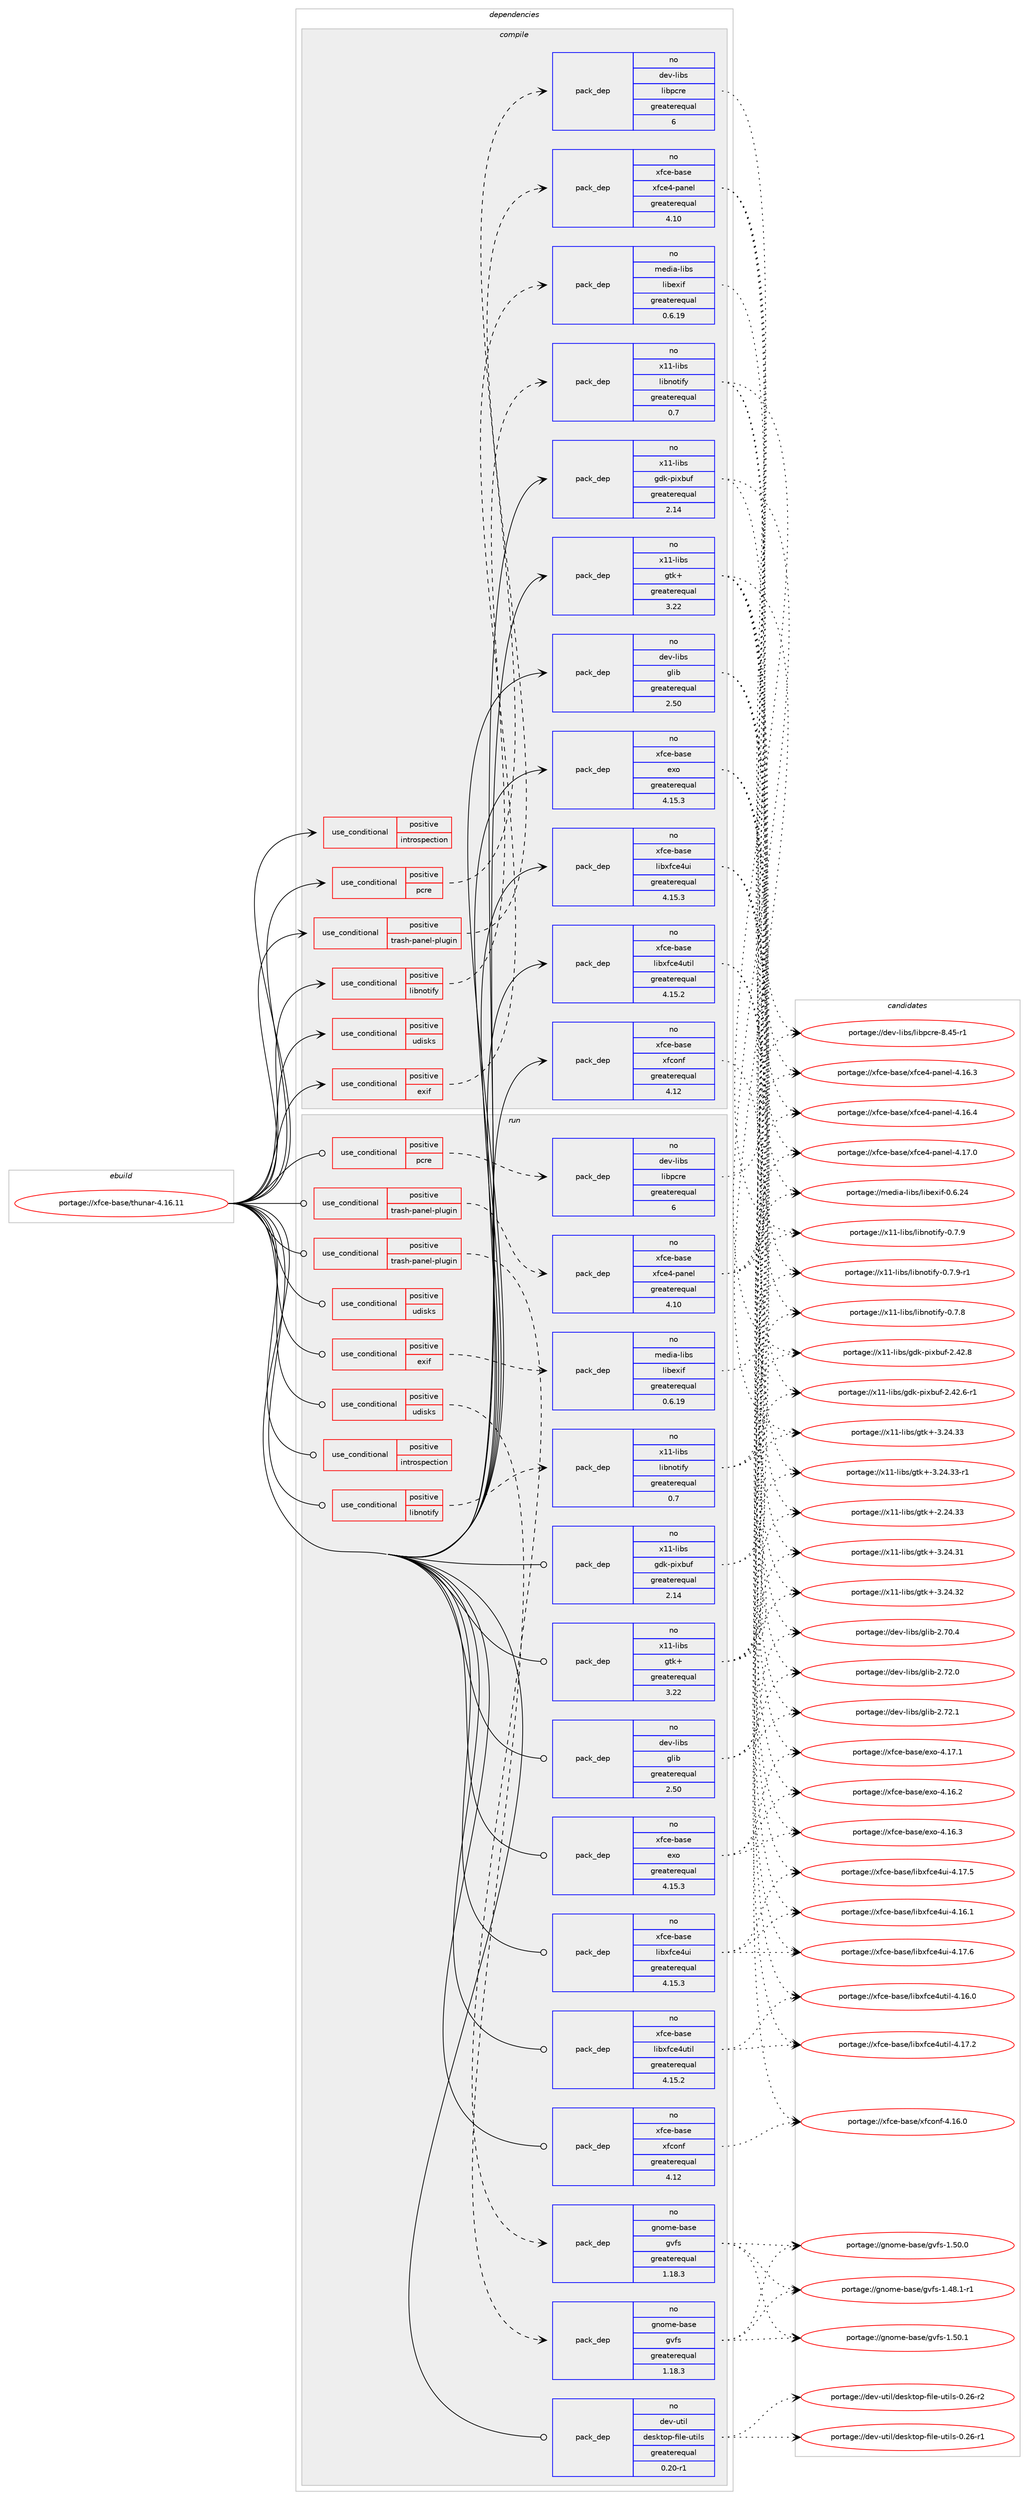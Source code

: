 digraph prolog {

# *************
# Graph options
# *************

newrank=true;
concentrate=true;
compound=true;
graph [rankdir=LR,fontname=Helvetica,fontsize=10,ranksep=1.5];#, ranksep=2.5, nodesep=0.2];
edge  [arrowhead=vee];
node  [fontname=Helvetica,fontsize=10];

# **********
# The ebuild
# **********

subgraph cluster_leftcol {
color=gray;
rank=same;
label=<<i>ebuild</i>>;
id [label="portage://xfce-base/thunar-4.16.11", color=red, width=4, href="../xfce-base/thunar-4.16.11.svg"];
}

# ****************
# The dependencies
# ****************

subgraph cluster_midcol {
color=gray;
label=<<i>dependencies</i>>;
subgraph cluster_compile {
fillcolor="#eeeeee";
style=filled;
label=<<i>compile</i>>;
subgraph cond426 {
dependency2108 [label=<<TABLE BORDER="0" CELLBORDER="1" CELLSPACING="0" CELLPADDING="4"><TR><TD ROWSPAN="3" CELLPADDING="10">use_conditional</TD></TR><TR><TD>positive</TD></TR><TR><TD>exif</TD></TR></TABLE>>, shape=none, color=red];
subgraph pack1578 {
dependency2109 [label=<<TABLE BORDER="0" CELLBORDER="1" CELLSPACING="0" CELLPADDING="4" WIDTH="220"><TR><TD ROWSPAN="6" CELLPADDING="30">pack_dep</TD></TR><TR><TD WIDTH="110">no</TD></TR><TR><TD>media-libs</TD></TR><TR><TD>libexif</TD></TR><TR><TD>greaterequal</TD></TR><TR><TD>0.6.19</TD></TR></TABLE>>, shape=none, color=blue];
}
dependency2108:e -> dependency2109:w [weight=20,style="dashed",arrowhead="vee"];
}
id:e -> dependency2108:w [weight=20,style="solid",arrowhead="vee"];
subgraph cond427 {
dependency2110 [label=<<TABLE BORDER="0" CELLBORDER="1" CELLSPACING="0" CELLPADDING="4"><TR><TD ROWSPAN="3" CELLPADDING="10">use_conditional</TD></TR><TR><TD>positive</TD></TR><TR><TD>introspection</TD></TR></TABLE>>, shape=none, color=red];
# *** BEGIN UNKNOWN DEPENDENCY TYPE (TODO) ***
# dependency2110 -> package_dependency(portage://xfce-base/thunar-4.16.11,install,no,dev-libs,gobject-introspection,none,[,,],any_same_slot,[])
# *** END UNKNOWN DEPENDENCY TYPE (TODO) ***

}
id:e -> dependency2110:w [weight=20,style="solid",arrowhead="vee"];
subgraph cond428 {
dependency2111 [label=<<TABLE BORDER="0" CELLBORDER="1" CELLSPACING="0" CELLPADDING="4"><TR><TD ROWSPAN="3" CELLPADDING="10">use_conditional</TD></TR><TR><TD>positive</TD></TR><TR><TD>libnotify</TD></TR></TABLE>>, shape=none, color=red];
subgraph pack1579 {
dependency2112 [label=<<TABLE BORDER="0" CELLBORDER="1" CELLSPACING="0" CELLPADDING="4" WIDTH="220"><TR><TD ROWSPAN="6" CELLPADDING="30">pack_dep</TD></TR><TR><TD WIDTH="110">no</TD></TR><TR><TD>x11-libs</TD></TR><TR><TD>libnotify</TD></TR><TR><TD>greaterequal</TD></TR><TR><TD>0.7</TD></TR></TABLE>>, shape=none, color=blue];
}
dependency2111:e -> dependency2112:w [weight=20,style="dashed",arrowhead="vee"];
}
id:e -> dependency2111:w [weight=20,style="solid",arrowhead="vee"];
subgraph cond429 {
dependency2113 [label=<<TABLE BORDER="0" CELLBORDER="1" CELLSPACING="0" CELLPADDING="4"><TR><TD ROWSPAN="3" CELLPADDING="10">use_conditional</TD></TR><TR><TD>positive</TD></TR><TR><TD>pcre</TD></TR></TABLE>>, shape=none, color=red];
subgraph pack1580 {
dependency2114 [label=<<TABLE BORDER="0" CELLBORDER="1" CELLSPACING="0" CELLPADDING="4" WIDTH="220"><TR><TD ROWSPAN="6" CELLPADDING="30">pack_dep</TD></TR><TR><TD WIDTH="110">no</TD></TR><TR><TD>dev-libs</TD></TR><TR><TD>libpcre</TD></TR><TR><TD>greaterequal</TD></TR><TR><TD>6</TD></TR></TABLE>>, shape=none, color=blue];
}
dependency2113:e -> dependency2114:w [weight=20,style="dashed",arrowhead="vee"];
}
id:e -> dependency2113:w [weight=20,style="solid",arrowhead="vee"];
subgraph cond430 {
dependency2115 [label=<<TABLE BORDER="0" CELLBORDER="1" CELLSPACING="0" CELLPADDING="4"><TR><TD ROWSPAN="3" CELLPADDING="10">use_conditional</TD></TR><TR><TD>positive</TD></TR><TR><TD>trash-panel-plugin</TD></TR></TABLE>>, shape=none, color=red];
subgraph pack1581 {
dependency2116 [label=<<TABLE BORDER="0" CELLBORDER="1" CELLSPACING="0" CELLPADDING="4" WIDTH="220"><TR><TD ROWSPAN="6" CELLPADDING="30">pack_dep</TD></TR><TR><TD WIDTH="110">no</TD></TR><TR><TD>xfce-base</TD></TR><TR><TD>xfce4-panel</TD></TR><TR><TD>greaterequal</TD></TR><TR><TD>4.10</TD></TR></TABLE>>, shape=none, color=blue];
}
dependency2115:e -> dependency2116:w [weight=20,style="dashed",arrowhead="vee"];
}
id:e -> dependency2115:w [weight=20,style="solid",arrowhead="vee"];
subgraph cond431 {
dependency2117 [label=<<TABLE BORDER="0" CELLBORDER="1" CELLSPACING="0" CELLPADDING="4"><TR><TD ROWSPAN="3" CELLPADDING="10">use_conditional</TD></TR><TR><TD>positive</TD></TR><TR><TD>udisks</TD></TR></TABLE>>, shape=none, color=red];
# *** BEGIN UNKNOWN DEPENDENCY TYPE (TODO) ***
# dependency2117 -> package_dependency(portage://xfce-base/thunar-4.16.11,install,no,dev-libs,libgudev,none,[,,],any_same_slot,[])
# *** END UNKNOWN DEPENDENCY TYPE (TODO) ***

}
id:e -> dependency2117:w [weight=20,style="solid",arrowhead="vee"];
subgraph pack1582 {
dependency2118 [label=<<TABLE BORDER="0" CELLBORDER="1" CELLSPACING="0" CELLPADDING="4" WIDTH="220"><TR><TD ROWSPAN="6" CELLPADDING="30">pack_dep</TD></TR><TR><TD WIDTH="110">no</TD></TR><TR><TD>dev-libs</TD></TR><TR><TD>glib</TD></TR><TR><TD>greaterequal</TD></TR><TR><TD>2.50</TD></TR></TABLE>>, shape=none, color=blue];
}
id:e -> dependency2118:w [weight=20,style="solid",arrowhead="vee"];
subgraph pack1583 {
dependency2119 [label=<<TABLE BORDER="0" CELLBORDER="1" CELLSPACING="0" CELLPADDING="4" WIDTH="220"><TR><TD ROWSPAN="6" CELLPADDING="30">pack_dep</TD></TR><TR><TD WIDTH="110">no</TD></TR><TR><TD>x11-libs</TD></TR><TR><TD>gdk-pixbuf</TD></TR><TR><TD>greaterequal</TD></TR><TR><TD>2.14</TD></TR></TABLE>>, shape=none, color=blue];
}
id:e -> dependency2119:w [weight=20,style="solid",arrowhead="vee"];
subgraph pack1584 {
dependency2120 [label=<<TABLE BORDER="0" CELLBORDER="1" CELLSPACING="0" CELLPADDING="4" WIDTH="220"><TR><TD ROWSPAN="6" CELLPADDING="30">pack_dep</TD></TR><TR><TD WIDTH="110">no</TD></TR><TR><TD>x11-libs</TD></TR><TR><TD>gtk+</TD></TR><TR><TD>greaterequal</TD></TR><TR><TD>3.22</TD></TR></TABLE>>, shape=none, color=blue];
}
id:e -> dependency2120:w [weight=20,style="solid",arrowhead="vee"];
subgraph pack1585 {
dependency2121 [label=<<TABLE BORDER="0" CELLBORDER="1" CELLSPACING="0" CELLPADDING="4" WIDTH="220"><TR><TD ROWSPAN="6" CELLPADDING="30">pack_dep</TD></TR><TR><TD WIDTH="110">no</TD></TR><TR><TD>xfce-base</TD></TR><TR><TD>exo</TD></TR><TR><TD>greaterequal</TD></TR><TR><TD>4.15.3</TD></TR></TABLE>>, shape=none, color=blue];
}
id:e -> dependency2121:w [weight=20,style="solid",arrowhead="vee"];
subgraph pack1586 {
dependency2122 [label=<<TABLE BORDER="0" CELLBORDER="1" CELLSPACING="0" CELLPADDING="4" WIDTH="220"><TR><TD ROWSPAN="6" CELLPADDING="30">pack_dep</TD></TR><TR><TD WIDTH="110">no</TD></TR><TR><TD>xfce-base</TD></TR><TR><TD>libxfce4ui</TD></TR><TR><TD>greaterequal</TD></TR><TR><TD>4.15.3</TD></TR></TABLE>>, shape=none, color=blue];
}
id:e -> dependency2122:w [weight=20,style="solid",arrowhead="vee"];
subgraph pack1587 {
dependency2123 [label=<<TABLE BORDER="0" CELLBORDER="1" CELLSPACING="0" CELLPADDING="4" WIDTH="220"><TR><TD ROWSPAN="6" CELLPADDING="30">pack_dep</TD></TR><TR><TD WIDTH="110">no</TD></TR><TR><TD>xfce-base</TD></TR><TR><TD>libxfce4util</TD></TR><TR><TD>greaterequal</TD></TR><TR><TD>4.15.2</TD></TR></TABLE>>, shape=none, color=blue];
}
id:e -> dependency2123:w [weight=20,style="solid",arrowhead="vee"];
subgraph pack1588 {
dependency2124 [label=<<TABLE BORDER="0" CELLBORDER="1" CELLSPACING="0" CELLPADDING="4" WIDTH="220"><TR><TD ROWSPAN="6" CELLPADDING="30">pack_dep</TD></TR><TR><TD WIDTH="110">no</TD></TR><TR><TD>xfce-base</TD></TR><TR><TD>xfconf</TD></TR><TR><TD>greaterequal</TD></TR><TR><TD>4.12</TD></TR></TABLE>>, shape=none, color=blue];
}
id:e -> dependency2124:w [weight=20,style="solid",arrowhead="vee"];
}
subgraph cluster_compileandrun {
fillcolor="#eeeeee";
style=filled;
label=<<i>compile and run</i>>;
}
subgraph cluster_run {
fillcolor="#eeeeee";
style=filled;
label=<<i>run</i>>;
subgraph cond432 {
dependency2125 [label=<<TABLE BORDER="0" CELLBORDER="1" CELLSPACING="0" CELLPADDING="4"><TR><TD ROWSPAN="3" CELLPADDING="10">use_conditional</TD></TR><TR><TD>positive</TD></TR><TR><TD>exif</TD></TR></TABLE>>, shape=none, color=red];
subgraph pack1589 {
dependency2126 [label=<<TABLE BORDER="0" CELLBORDER="1" CELLSPACING="0" CELLPADDING="4" WIDTH="220"><TR><TD ROWSPAN="6" CELLPADDING="30">pack_dep</TD></TR><TR><TD WIDTH="110">no</TD></TR><TR><TD>media-libs</TD></TR><TR><TD>libexif</TD></TR><TR><TD>greaterequal</TD></TR><TR><TD>0.6.19</TD></TR></TABLE>>, shape=none, color=blue];
}
dependency2125:e -> dependency2126:w [weight=20,style="dashed",arrowhead="vee"];
}
id:e -> dependency2125:w [weight=20,style="solid",arrowhead="odot"];
subgraph cond433 {
dependency2127 [label=<<TABLE BORDER="0" CELLBORDER="1" CELLSPACING="0" CELLPADDING="4"><TR><TD ROWSPAN="3" CELLPADDING="10">use_conditional</TD></TR><TR><TD>positive</TD></TR><TR><TD>introspection</TD></TR></TABLE>>, shape=none, color=red];
# *** BEGIN UNKNOWN DEPENDENCY TYPE (TODO) ***
# dependency2127 -> package_dependency(portage://xfce-base/thunar-4.16.11,run,no,dev-libs,gobject-introspection,none,[,,],any_same_slot,[])
# *** END UNKNOWN DEPENDENCY TYPE (TODO) ***

}
id:e -> dependency2127:w [weight=20,style="solid",arrowhead="odot"];
subgraph cond434 {
dependency2128 [label=<<TABLE BORDER="0" CELLBORDER="1" CELLSPACING="0" CELLPADDING="4"><TR><TD ROWSPAN="3" CELLPADDING="10">use_conditional</TD></TR><TR><TD>positive</TD></TR><TR><TD>libnotify</TD></TR></TABLE>>, shape=none, color=red];
subgraph pack1590 {
dependency2129 [label=<<TABLE BORDER="0" CELLBORDER="1" CELLSPACING="0" CELLPADDING="4" WIDTH="220"><TR><TD ROWSPAN="6" CELLPADDING="30">pack_dep</TD></TR><TR><TD WIDTH="110">no</TD></TR><TR><TD>x11-libs</TD></TR><TR><TD>libnotify</TD></TR><TR><TD>greaterequal</TD></TR><TR><TD>0.7</TD></TR></TABLE>>, shape=none, color=blue];
}
dependency2128:e -> dependency2129:w [weight=20,style="dashed",arrowhead="vee"];
}
id:e -> dependency2128:w [weight=20,style="solid",arrowhead="odot"];
subgraph cond435 {
dependency2130 [label=<<TABLE BORDER="0" CELLBORDER="1" CELLSPACING="0" CELLPADDING="4"><TR><TD ROWSPAN="3" CELLPADDING="10">use_conditional</TD></TR><TR><TD>positive</TD></TR><TR><TD>pcre</TD></TR></TABLE>>, shape=none, color=red];
subgraph pack1591 {
dependency2131 [label=<<TABLE BORDER="0" CELLBORDER="1" CELLSPACING="0" CELLPADDING="4" WIDTH="220"><TR><TD ROWSPAN="6" CELLPADDING="30">pack_dep</TD></TR><TR><TD WIDTH="110">no</TD></TR><TR><TD>dev-libs</TD></TR><TR><TD>libpcre</TD></TR><TR><TD>greaterequal</TD></TR><TR><TD>6</TD></TR></TABLE>>, shape=none, color=blue];
}
dependency2130:e -> dependency2131:w [weight=20,style="dashed",arrowhead="vee"];
}
id:e -> dependency2130:w [weight=20,style="solid",arrowhead="odot"];
subgraph cond436 {
dependency2132 [label=<<TABLE BORDER="0" CELLBORDER="1" CELLSPACING="0" CELLPADDING="4"><TR><TD ROWSPAN="3" CELLPADDING="10">use_conditional</TD></TR><TR><TD>positive</TD></TR><TR><TD>trash-panel-plugin</TD></TR></TABLE>>, shape=none, color=red];
subgraph pack1592 {
dependency2133 [label=<<TABLE BORDER="0" CELLBORDER="1" CELLSPACING="0" CELLPADDING="4" WIDTH="220"><TR><TD ROWSPAN="6" CELLPADDING="30">pack_dep</TD></TR><TR><TD WIDTH="110">no</TD></TR><TR><TD>gnome-base</TD></TR><TR><TD>gvfs</TD></TR><TR><TD>greaterequal</TD></TR><TR><TD>1.18.3</TD></TR></TABLE>>, shape=none, color=blue];
}
dependency2132:e -> dependency2133:w [weight=20,style="dashed",arrowhead="vee"];
}
id:e -> dependency2132:w [weight=20,style="solid",arrowhead="odot"];
subgraph cond437 {
dependency2134 [label=<<TABLE BORDER="0" CELLBORDER="1" CELLSPACING="0" CELLPADDING="4"><TR><TD ROWSPAN="3" CELLPADDING="10">use_conditional</TD></TR><TR><TD>positive</TD></TR><TR><TD>trash-panel-plugin</TD></TR></TABLE>>, shape=none, color=red];
subgraph pack1593 {
dependency2135 [label=<<TABLE BORDER="0" CELLBORDER="1" CELLSPACING="0" CELLPADDING="4" WIDTH="220"><TR><TD ROWSPAN="6" CELLPADDING="30">pack_dep</TD></TR><TR><TD WIDTH="110">no</TD></TR><TR><TD>xfce-base</TD></TR><TR><TD>xfce4-panel</TD></TR><TR><TD>greaterequal</TD></TR><TR><TD>4.10</TD></TR></TABLE>>, shape=none, color=blue];
}
dependency2134:e -> dependency2135:w [weight=20,style="dashed",arrowhead="vee"];
}
id:e -> dependency2134:w [weight=20,style="solid",arrowhead="odot"];
subgraph cond438 {
dependency2136 [label=<<TABLE BORDER="0" CELLBORDER="1" CELLSPACING="0" CELLPADDING="4"><TR><TD ROWSPAN="3" CELLPADDING="10">use_conditional</TD></TR><TR><TD>positive</TD></TR><TR><TD>udisks</TD></TR></TABLE>>, shape=none, color=red];
# *** BEGIN UNKNOWN DEPENDENCY TYPE (TODO) ***
# dependency2136 -> package_dependency(portage://xfce-base/thunar-4.16.11,run,no,dev-libs,libgudev,none,[,,],any_same_slot,[])
# *** END UNKNOWN DEPENDENCY TYPE (TODO) ***

}
id:e -> dependency2136:w [weight=20,style="solid",arrowhead="odot"];
subgraph cond439 {
dependency2137 [label=<<TABLE BORDER="0" CELLBORDER="1" CELLSPACING="0" CELLPADDING="4"><TR><TD ROWSPAN="3" CELLPADDING="10">use_conditional</TD></TR><TR><TD>positive</TD></TR><TR><TD>udisks</TD></TR></TABLE>>, shape=none, color=red];
# *** BEGIN UNKNOWN DEPENDENCY TYPE (TODO) ***
# dependency2137 -> package_dependency(portage://xfce-base/thunar-4.16.11,run,no,virtual,udev,none,[,,],[],[])
# *** END UNKNOWN DEPENDENCY TYPE (TODO) ***

subgraph pack1594 {
dependency2138 [label=<<TABLE BORDER="0" CELLBORDER="1" CELLSPACING="0" CELLPADDING="4" WIDTH="220"><TR><TD ROWSPAN="6" CELLPADDING="30">pack_dep</TD></TR><TR><TD WIDTH="110">no</TD></TR><TR><TD>gnome-base</TD></TR><TR><TD>gvfs</TD></TR><TR><TD>greaterequal</TD></TR><TR><TD>1.18.3</TD></TR></TABLE>>, shape=none, color=blue];
}
dependency2137:e -> dependency2138:w [weight=20,style="dashed",arrowhead="vee"];
}
id:e -> dependency2137:w [weight=20,style="solid",arrowhead="odot"];
subgraph pack1595 {
dependency2139 [label=<<TABLE BORDER="0" CELLBORDER="1" CELLSPACING="0" CELLPADDING="4" WIDTH="220"><TR><TD ROWSPAN="6" CELLPADDING="30">pack_dep</TD></TR><TR><TD WIDTH="110">no</TD></TR><TR><TD>dev-libs</TD></TR><TR><TD>glib</TD></TR><TR><TD>greaterequal</TD></TR><TR><TD>2.50</TD></TR></TABLE>>, shape=none, color=blue];
}
id:e -> dependency2139:w [weight=20,style="solid",arrowhead="odot"];
subgraph pack1596 {
dependency2140 [label=<<TABLE BORDER="0" CELLBORDER="1" CELLSPACING="0" CELLPADDING="4" WIDTH="220"><TR><TD ROWSPAN="6" CELLPADDING="30">pack_dep</TD></TR><TR><TD WIDTH="110">no</TD></TR><TR><TD>dev-util</TD></TR><TR><TD>desktop-file-utils</TD></TR><TR><TD>greaterequal</TD></TR><TR><TD>0.20-r1</TD></TR></TABLE>>, shape=none, color=blue];
}
id:e -> dependency2140:w [weight=20,style="solid",arrowhead="odot"];
subgraph pack1597 {
dependency2141 [label=<<TABLE BORDER="0" CELLBORDER="1" CELLSPACING="0" CELLPADDING="4" WIDTH="220"><TR><TD ROWSPAN="6" CELLPADDING="30">pack_dep</TD></TR><TR><TD WIDTH="110">no</TD></TR><TR><TD>x11-libs</TD></TR><TR><TD>gdk-pixbuf</TD></TR><TR><TD>greaterequal</TD></TR><TR><TD>2.14</TD></TR></TABLE>>, shape=none, color=blue];
}
id:e -> dependency2141:w [weight=20,style="solid",arrowhead="odot"];
subgraph pack1598 {
dependency2142 [label=<<TABLE BORDER="0" CELLBORDER="1" CELLSPACING="0" CELLPADDING="4" WIDTH="220"><TR><TD ROWSPAN="6" CELLPADDING="30">pack_dep</TD></TR><TR><TD WIDTH="110">no</TD></TR><TR><TD>x11-libs</TD></TR><TR><TD>gtk+</TD></TR><TR><TD>greaterequal</TD></TR><TR><TD>3.22</TD></TR></TABLE>>, shape=none, color=blue];
}
id:e -> dependency2142:w [weight=20,style="solid",arrowhead="odot"];
# *** BEGIN UNKNOWN DEPENDENCY TYPE (TODO) ***
# id -> package_dependency(portage://xfce-base/thunar-4.16.11,run,no,x11-misc,shared-mime-info,none,[,,],[],[])
# *** END UNKNOWN DEPENDENCY TYPE (TODO) ***

subgraph pack1599 {
dependency2143 [label=<<TABLE BORDER="0" CELLBORDER="1" CELLSPACING="0" CELLPADDING="4" WIDTH="220"><TR><TD ROWSPAN="6" CELLPADDING="30">pack_dep</TD></TR><TR><TD WIDTH="110">no</TD></TR><TR><TD>xfce-base</TD></TR><TR><TD>exo</TD></TR><TR><TD>greaterequal</TD></TR><TR><TD>4.15.3</TD></TR></TABLE>>, shape=none, color=blue];
}
id:e -> dependency2143:w [weight=20,style="solid",arrowhead="odot"];
subgraph pack1600 {
dependency2144 [label=<<TABLE BORDER="0" CELLBORDER="1" CELLSPACING="0" CELLPADDING="4" WIDTH="220"><TR><TD ROWSPAN="6" CELLPADDING="30">pack_dep</TD></TR><TR><TD WIDTH="110">no</TD></TR><TR><TD>xfce-base</TD></TR><TR><TD>libxfce4ui</TD></TR><TR><TD>greaterequal</TD></TR><TR><TD>4.15.3</TD></TR></TABLE>>, shape=none, color=blue];
}
id:e -> dependency2144:w [weight=20,style="solid",arrowhead="odot"];
subgraph pack1601 {
dependency2145 [label=<<TABLE BORDER="0" CELLBORDER="1" CELLSPACING="0" CELLPADDING="4" WIDTH="220"><TR><TD ROWSPAN="6" CELLPADDING="30">pack_dep</TD></TR><TR><TD WIDTH="110">no</TD></TR><TR><TD>xfce-base</TD></TR><TR><TD>libxfce4util</TD></TR><TR><TD>greaterequal</TD></TR><TR><TD>4.15.2</TD></TR></TABLE>>, shape=none, color=blue];
}
id:e -> dependency2145:w [weight=20,style="solid",arrowhead="odot"];
subgraph pack1602 {
dependency2146 [label=<<TABLE BORDER="0" CELLBORDER="1" CELLSPACING="0" CELLPADDING="4" WIDTH="220"><TR><TD ROWSPAN="6" CELLPADDING="30">pack_dep</TD></TR><TR><TD WIDTH="110">no</TD></TR><TR><TD>xfce-base</TD></TR><TR><TD>xfconf</TD></TR><TR><TD>greaterequal</TD></TR><TR><TD>4.12</TD></TR></TABLE>>, shape=none, color=blue];
}
id:e -> dependency2146:w [weight=20,style="solid",arrowhead="odot"];
}
}

# **************
# The candidates
# **************

subgraph cluster_choices {
rank=same;
color=gray;
label=<<i>candidates</i>>;

subgraph choice1578 {
color=black;
nodesep=1;
choice109101100105974510810598115471081059810112010510245484654465052 [label="portage://media-libs/libexif-0.6.24", color=red, width=4,href="../media-libs/libexif-0.6.24.svg"];
dependency2109:e -> choice109101100105974510810598115471081059810112010510245484654465052:w [style=dotted,weight="100"];
}
subgraph choice1579 {
color=black;
nodesep=1;
choice120494945108105981154710810598110111116105102121454846554656 [label="portage://x11-libs/libnotify-0.7.8", color=red, width=4,href="../x11-libs/libnotify-0.7.8.svg"];
choice120494945108105981154710810598110111116105102121454846554657 [label="portage://x11-libs/libnotify-0.7.9", color=red, width=4,href="../x11-libs/libnotify-0.7.9.svg"];
choice1204949451081059811547108105981101111161051021214548465546574511449 [label="portage://x11-libs/libnotify-0.7.9-r1", color=red, width=4,href="../x11-libs/libnotify-0.7.9-r1.svg"];
dependency2112:e -> choice120494945108105981154710810598110111116105102121454846554656:w [style=dotted,weight="100"];
dependency2112:e -> choice120494945108105981154710810598110111116105102121454846554657:w [style=dotted,weight="100"];
dependency2112:e -> choice1204949451081059811547108105981101111161051021214548465546574511449:w [style=dotted,weight="100"];
}
subgraph choice1580 {
color=black;
nodesep=1;
choice100101118451081059811547108105981129911410145564652534511449 [label="portage://dev-libs/libpcre-8.45-r1", color=red, width=4,href="../dev-libs/libpcre-8.45-r1.svg"];
dependency2114:e -> choice100101118451081059811547108105981129911410145564652534511449:w [style=dotted,weight="100"];
}
subgraph choice1581 {
color=black;
nodesep=1;
choice12010299101459897115101471201029910152451129711010110845524649544651 [label="portage://xfce-base/xfce4-panel-4.16.3", color=red, width=4,href="../xfce-base/xfce4-panel-4.16.3.svg"];
choice12010299101459897115101471201029910152451129711010110845524649544652 [label="portage://xfce-base/xfce4-panel-4.16.4", color=red, width=4,href="../xfce-base/xfce4-panel-4.16.4.svg"];
choice12010299101459897115101471201029910152451129711010110845524649554648 [label="portage://xfce-base/xfce4-panel-4.17.0", color=red, width=4,href="../xfce-base/xfce4-panel-4.17.0.svg"];
dependency2116:e -> choice12010299101459897115101471201029910152451129711010110845524649544651:w [style=dotted,weight="100"];
dependency2116:e -> choice12010299101459897115101471201029910152451129711010110845524649544652:w [style=dotted,weight="100"];
dependency2116:e -> choice12010299101459897115101471201029910152451129711010110845524649554648:w [style=dotted,weight="100"];
}
subgraph choice1582 {
color=black;
nodesep=1;
choice1001011184510810598115471031081059845504655484652 [label="portage://dev-libs/glib-2.70.4", color=red, width=4,href="../dev-libs/glib-2.70.4.svg"];
choice1001011184510810598115471031081059845504655504648 [label="portage://dev-libs/glib-2.72.0", color=red, width=4,href="../dev-libs/glib-2.72.0.svg"];
choice1001011184510810598115471031081059845504655504649 [label="portage://dev-libs/glib-2.72.1", color=red, width=4,href="../dev-libs/glib-2.72.1.svg"];
dependency2118:e -> choice1001011184510810598115471031081059845504655484652:w [style=dotted,weight="100"];
dependency2118:e -> choice1001011184510810598115471031081059845504655504648:w [style=dotted,weight="100"];
dependency2118:e -> choice1001011184510810598115471031081059845504655504649:w [style=dotted,weight="100"];
}
subgraph choice1583 {
color=black;
nodesep=1;
choice12049494510810598115471031001074511210512098117102455046525046544511449 [label="portage://x11-libs/gdk-pixbuf-2.42.6-r1", color=red, width=4,href="../x11-libs/gdk-pixbuf-2.42.6-r1.svg"];
choice1204949451081059811547103100107451121051209811710245504652504656 [label="portage://x11-libs/gdk-pixbuf-2.42.8", color=red, width=4,href="../x11-libs/gdk-pixbuf-2.42.8.svg"];
dependency2119:e -> choice12049494510810598115471031001074511210512098117102455046525046544511449:w [style=dotted,weight="100"];
dependency2119:e -> choice1204949451081059811547103100107451121051209811710245504652504656:w [style=dotted,weight="100"];
}
subgraph choice1584 {
color=black;
nodesep=1;
choice1204949451081059811547103116107434550465052465151 [label="portage://x11-libs/gtk+-2.24.33", color=red, width=4,href="../x11-libs/gtk+-2.24.33.svg"];
choice1204949451081059811547103116107434551465052465149 [label="portage://x11-libs/gtk+-3.24.31", color=red, width=4,href="../x11-libs/gtk+-3.24.31.svg"];
choice1204949451081059811547103116107434551465052465150 [label="portage://x11-libs/gtk+-3.24.32", color=red, width=4,href="../x11-libs/gtk+-3.24.32.svg"];
choice1204949451081059811547103116107434551465052465151 [label="portage://x11-libs/gtk+-3.24.33", color=red, width=4,href="../x11-libs/gtk+-3.24.33.svg"];
choice12049494510810598115471031161074345514650524651514511449 [label="portage://x11-libs/gtk+-3.24.33-r1", color=red, width=4,href="../x11-libs/gtk+-3.24.33-r1.svg"];
dependency2120:e -> choice1204949451081059811547103116107434550465052465151:w [style=dotted,weight="100"];
dependency2120:e -> choice1204949451081059811547103116107434551465052465149:w [style=dotted,weight="100"];
dependency2120:e -> choice1204949451081059811547103116107434551465052465150:w [style=dotted,weight="100"];
dependency2120:e -> choice1204949451081059811547103116107434551465052465151:w [style=dotted,weight="100"];
dependency2120:e -> choice12049494510810598115471031161074345514650524651514511449:w [style=dotted,weight="100"];
}
subgraph choice1585 {
color=black;
nodesep=1;
choice120102991014598971151014710112011145524649544650 [label="portage://xfce-base/exo-4.16.2", color=red, width=4,href="../xfce-base/exo-4.16.2.svg"];
choice120102991014598971151014710112011145524649544651 [label="portage://xfce-base/exo-4.16.3", color=red, width=4,href="../xfce-base/exo-4.16.3.svg"];
choice120102991014598971151014710112011145524649554649 [label="portage://xfce-base/exo-4.17.1", color=red, width=4,href="../xfce-base/exo-4.17.1.svg"];
dependency2121:e -> choice120102991014598971151014710112011145524649544650:w [style=dotted,weight="100"];
dependency2121:e -> choice120102991014598971151014710112011145524649544651:w [style=dotted,weight="100"];
dependency2121:e -> choice120102991014598971151014710112011145524649554649:w [style=dotted,weight="100"];
}
subgraph choice1586 {
color=black;
nodesep=1;
choice120102991014598971151014710810598120102991015211710545524649544649 [label="portage://xfce-base/libxfce4ui-4.16.1", color=red, width=4,href="../xfce-base/libxfce4ui-4.16.1.svg"];
choice120102991014598971151014710810598120102991015211710545524649554653 [label="portage://xfce-base/libxfce4ui-4.17.5", color=red, width=4,href="../xfce-base/libxfce4ui-4.17.5.svg"];
choice120102991014598971151014710810598120102991015211710545524649554654 [label="portage://xfce-base/libxfce4ui-4.17.6", color=red, width=4,href="../xfce-base/libxfce4ui-4.17.6.svg"];
dependency2122:e -> choice120102991014598971151014710810598120102991015211710545524649544649:w [style=dotted,weight="100"];
dependency2122:e -> choice120102991014598971151014710810598120102991015211710545524649554653:w [style=dotted,weight="100"];
dependency2122:e -> choice120102991014598971151014710810598120102991015211710545524649554654:w [style=dotted,weight="100"];
}
subgraph choice1587 {
color=black;
nodesep=1;
choice120102991014598971151014710810598120102991015211711610510845524649544648 [label="portage://xfce-base/libxfce4util-4.16.0", color=red, width=4,href="../xfce-base/libxfce4util-4.16.0.svg"];
choice120102991014598971151014710810598120102991015211711610510845524649554650 [label="portage://xfce-base/libxfce4util-4.17.2", color=red, width=4,href="../xfce-base/libxfce4util-4.17.2.svg"];
dependency2123:e -> choice120102991014598971151014710810598120102991015211711610510845524649544648:w [style=dotted,weight="100"];
dependency2123:e -> choice120102991014598971151014710810598120102991015211711610510845524649554650:w [style=dotted,weight="100"];
}
subgraph choice1588 {
color=black;
nodesep=1;
choice12010299101459897115101471201029911111010245524649544648 [label="portage://xfce-base/xfconf-4.16.0", color=red, width=4,href="../xfce-base/xfconf-4.16.0.svg"];
dependency2124:e -> choice12010299101459897115101471201029911111010245524649544648:w [style=dotted,weight="100"];
}
subgraph choice1589 {
color=black;
nodesep=1;
choice109101100105974510810598115471081059810112010510245484654465052 [label="portage://media-libs/libexif-0.6.24", color=red, width=4,href="../media-libs/libexif-0.6.24.svg"];
dependency2126:e -> choice109101100105974510810598115471081059810112010510245484654465052:w [style=dotted,weight="100"];
}
subgraph choice1590 {
color=black;
nodesep=1;
choice120494945108105981154710810598110111116105102121454846554656 [label="portage://x11-libs/libnotify-0.7.8", color=red, width=4,href="../x11-libs/libnotify-0.7.8.svg"];
choice120494945108105981154710810598110111116105102121454846554657 [label="portage://x11-libs/libnotify-0.7.9", color=red, width=4,href="../x11-libs/libnotify-0.7.9.svg"];
choice1204949451081059811547108105981101111161051021214548465546574511449 [label="portage://x11-libs/libnotify-0.7.9-r1", color=red, width=4,href="../x11-libs/libnotify-0.7.9-r1.svg"];
dependency2129:e -> choice120494945108105981154710810598110111116105102121454846554656:w [style=dotted,weight="100"];
dependency2129:e -> choice120494945108105981154710810598110111116105102121454846554657:w [style=dotted,weight="100"];
dependency2129:e -> choice1204949451081059811547108105981101111161051021214548465546574511449:w [style=dotted,weight="100"];
}
subgraph choice1591 {
color=black;
nodesep=1;
choice100101118451081059811547108105981129911410145564652534511449 [label="portage://dev-libs/libpcre-8.45-r1", color=red, width=4,href="../dev-libs/libpcre-8.45-r1.svg"];
dependency2131:e -> choice100101118451081059811547108105981129911410145564652534511449:w [style=dotted,weight="100"];
}
subgraph choice1592 {
color=black;
nodesep=1;
choice10311011110910145989711510147103118102115454946525646494511449 [label="portage://gnome-base/gvfs-1.48.1-r1", color=red, width=4,href="../gnome-base/gvfs-1.48.1-r1.svg"];
choice1031101111091014598971151014710311810211545494653484648 [label="portage://gnome-base/gvfs-1.50.0", color=red, width=4,href="../gnome-base/gvfs-1.50.0.svg"];
choice1031101111091014598971151014710311810211545494653484649 [label="portage://gnome-base/gvfs-1.50.1", color=red, width=4,href="../gnome-base/gvfs-1.50.1.svg"];
dependency2133:e -> choice10311011110910145989711510147103118102115454946525646494511449:w [style=dotted,weight="100"];
dependency2133:e -> choice1031101111091014598971151014710311810211545494653484648:w [style=dotted,weight="100"];
dependency2133:e -> choice1031101111091014598971151014710311810211545494653484649:w [style=dotted,weight="100"];
}
subgraph choice1593 {
color=black;
nodesep=1;
choice12010299101459897115101471201029910152451129711010110845524649544651 [label="portage://xfce-base/xfce4-panel-4.16.3", color=red, width=4,href="../xfce-base/xfce4-panel-4.16.3.svg"];
choice12010299101459897115101471201029910152451129711010110845524649544652 [label="portage://xfce-base/xfce4-panel-4.16.4", color=red, width=4,href="../xfce-base/xfce4-panel-4.16.4.svg"];
choice12010299101459897115101471201029910152451129711010110845524649554648 [label="portage://xfce-base/xfce4-panel-4.17.0", color=red, width=4,href="../xfce-base/xfce4-panel-4.17.0.svg"];
dependency2135:e -> choice12010299101459897115101471201029910152451129711010110845524649544651:w [style=dotted,weight="100"];
dependency2135:e -> choice12010299101459897115101471201029910152451129711010110845524649544652:w [style=dotted,weight="100"];
dependency2135:e -> choice12010299101459897115101471201029910152451129711010110845524649554648:w [style=dotted,weight="100"];
}
subgraph choice1594 {
color=black;
nodesep=1;
choice10311011110910145989711510147103118102115454946525646494511449 [label="portage://gnome-base/gvfs-1.48.1-r1", color=red, width=4,href="../gnome-base/gvfs-1.48.1-r1.svg"];
choice1031101111091014598971151014710311810211545494653484648 [label="portage://gnome-base/gvfs-1.50.0", color=red, width=4,href="../gnome-base/gvfs-1.50.0.svg"];
choice1031101111091014598971151014710311810211545494653484649 [label="portage://gnome-base/gvfs-1.50.1", color=red, width=4,href="../gnome-base/gvfs-1.50.1.svg"];
dependency2138:e -> choice10311011110910145989711510147103118102115454946525646494511449:w [style=dotted,weight="100"];
dependency2138:e -> choice1031101111091014598971151014710311810211545494653484648:w [style=dotted,weight="100"];
dependency2138:e -> choice1031101111091014598971151014710311810211545494653484649:w [style=dotted,weight="100"];
}
subgraph choice1595 {
color=black;
nodesep=1;
choice1001011184510810598115471031081059845504655484652 [label="portage://dev-libs/glib-2.70.4", color=red, width=4,href="../dev-libs/glib-2.70.4.svg"];
choice1001011184510810598115471031081059845504655504648 [label="portage://dev-libs/glib-2.72.0", color=red, width=4,href="../dev-libs/glib-2.72.0.svg"];
choice1001011184510810598115471031081059845504655504649 [label="portage://dev-libs/glib-2.72.1", color=red, width=4,href="../dev-libs/glib-2.72.1.svg"];
dependency2139:e -> choice1001011184510810598115471031081059845504655484652:w [style=dotted,weight="100"];
dependency2139:e -> choice1001011184510810598115471031081059845504655504648:w [style=dotted,weight="100"];
dependency2139:e -> choice1001011184510810598115471031081059845504655504649:w [style=dotted,weight="100"];
}
subgraph choice1596 {
color=black;
nodesep=1;
choice1001011184511711610510847100101115107116111112451021051081014511711610510811545484650544511449 [label="portage://dev-util/desktop-file-utils-0.26-r1", color=red, width=4,href="../dev-util/desktop-file-utils-0.26-r1.svg"];
choice1001011184511711610510847100101115107116111112451021051081014511711610510811545484650544511450 [label="portage://dev-util/desktop-file-utils-0.26-r2", color=red, width=4,href="../dev-util/desktop-file-utils-0.26-r2.svg"];
dependency2140:e -> choice1001011184511711610510847100101115107116111112451021051081014511711610510811545484650544511449:w [style=dotted,weight="100"];
dependency2140:e -> choice1001011184511711610510847100101115107116111112451021051081014511711610510811545484650544511450:w [style=dotted,weight="100"];
}
subgraph choice1597 {
color=black;
nodesep=1;
choice12049494510810598115471031001074511210512098117102455046525046544511449 [label="portage://x11-libs/gdk-pixbuf-2.42.6-r1", color=red, width=4,href="../x11-libs/gdk-pixbuf-2.42.6-r1.svg"];
choice1204949451081059811547103100107451121051209811710245504652504656 [label="portage://x11-libs/gdk-pixbuf-2.42.8", color=red, width=4,href="../x11-libs/gdk-pixbuf-2.42.8.svg"];
dependency2141:e -> choice12049494510810598115471031001074511210512098117102455046525046544511449:w [style=dotted,weight="100"];
dependency2141:e -> choice1204949451081059811547103100107451121051209811710245504652504656:w [style=dotted,weight="100"];
}
subgraph choice1598 {
color=black;
nodesep=1;
choice1204949451081059811547103116107434550465052465151 [label="portage://x11-libs/gtk+-2.24.33", color=red, width=4,href="../x11-libs/gtk+-2.24.33.svg"];
choice1204949451081059811547103116107434551465052465149 [label="portage://x11-libs/gtk+-3.24.31", color=red, width=4,href="../x11-libs/gtk+-3.24.31.svg"];
choice1204949451081059811547103116107434551465052465150 [label="portage://x11-libs/gtk+-3.24.32", color=red, width=4,href="../x11-libs/gtk+-3.24.32.svg"];
choice1204949451081059811547103116107434551465052465151 [label="portage://x11-libs/gtk+-3.24.33", color=red, width=4,href="../x11-libs/gtk+-3.24.33.svg"];
choice12049494510810598115471031161074345514650524651514511449 [label="portage://x11-libs/gtk+-3.24.33-r1", color=red, width=4,href="../x11-libs/gtk+-3.24.33-r1.svg"];
dependency2142:e -> choice1204949451081059811547103116107434550465052465151:w [style=dotted,weight="100"];
dependency2142:e -> choice1204949451081059811547103116107434551465052465149:w [style=dotted,weight="100"];
dependency2142:e -> choice1204949451081059811547103116107434551465052465150:w [style=dotted,weight="100"];
dependency2142:e -> choice1204949451081059811547103116107434551465052465151:w [style=dotted,weight="100"];
dependency2142:e -> choice12049494510810598115471031161074345514650524651514511449:w [style=dotted,weight="100"];
}
subgraph choice1599 {
color=black;
nodesep=1;
choice120102991014598971151014710112011145524649544650 [label="portage://xfce-base/exo-4.16.2", color=red, width=4,href="../xfce-base/exo-4.16.2.svg"];
choice120102991014598971151014710112011145524649544651 [label="portage://xfce-base/exo-4.16.3", color=red, width=4,href="../xfce-base/exo-4.16.3.svg"];
choice120102991014598971151014710112011145524649554649 [label="portage://xfce-base/exo-4.17.1", color=red, width=4,href="../xfce-base/exo-4.17.1.svg"];
dependency2143:e -> choice120102991014598971151014710112011145524649544650:w [style=dotted,weight="100"];
dependency2143:e -> choice120102991014598971151014710112011145524649544651:w [style=dotted,weight="100"];
dependency2143:e -> choice120102991014598971151014710112011145524649554649:w [style=dotted,weight="100"];
}
subgraph choice1600 {
color=black;
nodesep=1;
choice120102991014598971151014710810598120102991015211710545524649544649 [label="portage://xfce-base/libxfce4ui-4.16.1", color=red, width=4,href="../xfce-base/libxfce4ui-4.16.1.svg"];
choice120102991014598971151014710810598120102991015211710545524649554653 [label="portage://xfce-base/libxfce4ui-4.17.5", color=red, width=4,href="../xfce-base/libxfce4ui-4.17.5.svg"];
choice120102991014598971151014710810598120102991015211710545524649554654 [label="portage://xfce-base/libxfce4ui-4.17.6", color=red, width=4,href="../xfce-base/libxfce4ui-4.17.6.svg"];
dependency2144:e -> choice120102991014598971151014710810598120102991015211710545524649544649:w [style=dotted,weight="100"];
dependency2144:e -> choice120102991014598971151014710810598120102991015211710545524649554653:w [style=dotted,weight="100"];
dependency2144:e -> choice120102991014598971151014710810598120102991015211710545524649554654:w [style=dotted,weight="100"];
}
subgraph choice1601 {
color=black;
nodesep=1;
choice120102991014598971151014710810598120102991015211711610510845524649544648 [label="portage://xfce-base/libxfce4util-4.16.0", color=red, width=4,href="../xfce-base/libxfce4util-4.16.0.svg"];
choice120102991014598971151014710810598120102991015211711610510845524649554650 [label="portage://xfce-base/libxfce4util-4.17.2", color=red, width=4,href="../xfce-base/libxfce4util-4.17.2.svg"];
dependency2145:e -> choice120102991014598971151014710810598120102991015211711610510845524649544648:w [style=dotted,weight="100"];
dependency2145:e -> choice120102991014598971151014710810598120102991015211711610510845524649554650:w [style=dotted,weight="100"];
}
subgraph choice1602 {
color=black;
nodesep=1;
choice12010299101459897115101471201029911111010245524649544648 [label="portage://xfce-base/xfconf-4.16.0", color=red, width=4,href="../xfce-base/xfconf-4.16.0.svg"];
dependency2146:e -> choice12010299101459897115101471201029911111010245524649544648:w [style=dotted,weight="100"];
}
}

}
